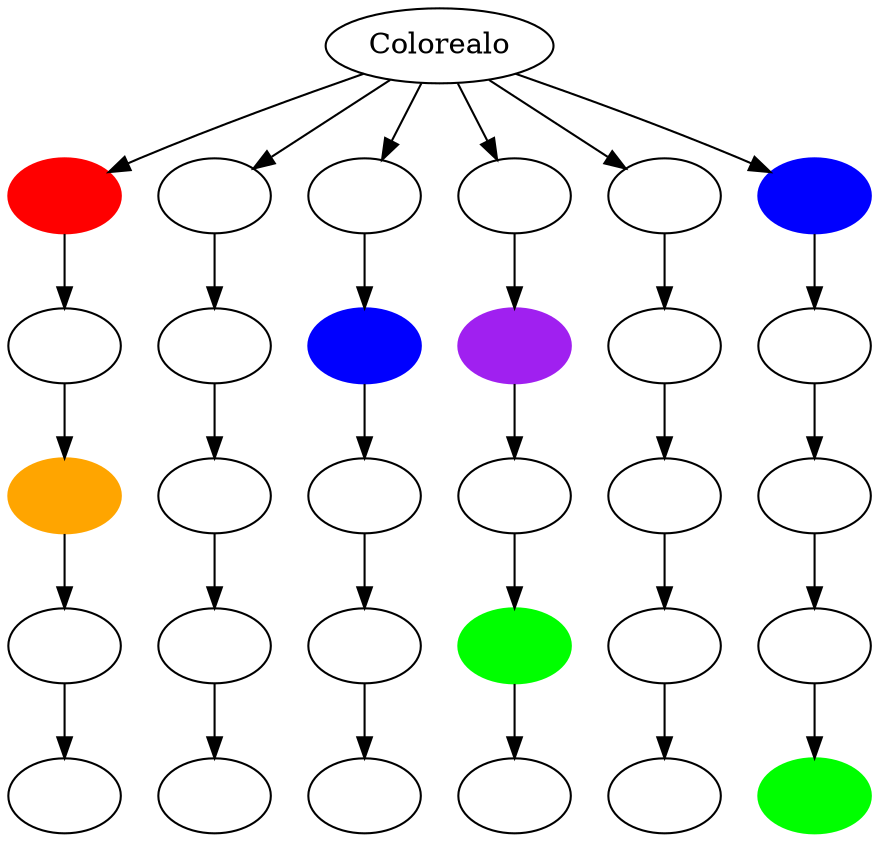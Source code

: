 digraph G {
"senales_Coloreado" [label="Colorealo", shape=ellipse, color=black];
"senales_Coloreado_item_1_1" [label=" ", shape=ellipse,color=red,style=filled,fillcolor=red];
"senales_Coloreado" -> "senales_Coloreado_item_1_1";
"senales_Coloreado_item_2_1" [label=" ", shape=ellipse, color=black];
"senales_Coloreado_item_1_1" -> "senales_Coloreado_item_2_1";
"senales_Coloreado_item_3_1" [label=" ", shape=ellipse,color=orange,style=filled,fillcolor=orange];
"senales_Coloreado_item_2_1" -> "senales_Coloreado_item_3_1";
"senales_Coloreado_item_4_1" [label=" ", shape=ellipse, color=black];
"senales_Coloreado_item_3_1" -> "senales_Coloreado_item_4_1";
"senales_Coloreado_item_5_1" [label=" ", shape=ellipse, color=black];
"senales_Coloreado_item_4_1" -> "senales_Coloreado_item_5_1";
"senales_Coloreado_item_1_2" [label=" ", shape=ellipse, color=black];
"senales_Coloreado" -> "senales_Coloreado_item_1_2";
"senales_Coloreado_item_2_2" [label=" ", shape=ellipse, color=black];
"senales_Coloreado_item_1_2" -> "senales_Coloreado_item_2_2";
"senales_Coloreado_item_3_2" [label=" ", shape=ellipse, color=black];
"senales_Coloreado_item_2_2" -> "senales_Coloreado_item_3_2";
"senales_Coloreado_item_4_2" [label=" ", shape=ellipse, color=black];
"senales_Coloreado_item_3_2" -> "senales_Coloreado_item_4_2";
"senales_Coloreado_item_5_2" [label=" ", shape=ellipse, color=black];
"senales_Coloreado_item_4_2" -> "senales_Coloreado_item_5_2";
"senales_Coloreado_item_1_3" [label=" ", shape=ellipse, color=black];
"senales_Coloreado" -> "senales_Coloreado_item_1_3";
"senales_Coloreado_item_2_3" [label=" ", shape=ellipse,color=blue,style=filled,fillcolor=blue];
"senales_Coloreado_item_1_3" -> "senales_Coloreado_item_2_3";
"senales_Coloreado_item_3_3" [label=" ", shape=ellipse, color=black];
"senales_Coloreado_item_2_3" -> "senales_Coloreado_item_3_3";
"senales_Coloreado_item_4_3" [label=" ", shape=ellipse, color=black];
"senales_Coloreado_item_3_3" -> "senales_Coloreado_item_4_3";
"senales_Coloreado_item_5_3" [label=" ", shape=ellipse, color=black];
"senales_Coloreado_item_4_3" -> "senales_Coloreado_item_5_3";
"senales_Coloreado_item_1_4" [label=" ", shape=ellipse, color=black];
"senales_Coloreado" -> "senales_Coloreado_item_1_4";
"senales_Coloreado_item_2_4" [label=" ", shape=ellipse,color=purple,style=filled,fillcolor=purple];
"senales_Coloreado_item_1_4" -> "senales_Coloreado_item_2_4";
"senales_Coloreado_item_3_4" [label=" ", shape=ellipse, color=black];
"senales_Coloreado_item_2_4" -> "senales_Coloreado_item_3_4";
"senales_Coloreado_item_4_4" [label=" ", shape=ellipse,color=green,style=filled,fillcolor=green];
"senales_Coloreado_item_3_4" -> "senales_Coloreado_item_4_4";
"senales_Coloreado_item_5_4" [label=" ", shape=ellipse, color=black];
"senales_Coloreado_item_4_4" -> "senales_Coloreado_item_5_4";
"senales_Coloreado_item_1_5" [label=" ", shape=ellipse, color=black];
"senales_Coloreado" -> "senales_Coloreado_item_1_5";
"senales_Coloreado_item_2_5" [label=" ", shape=ellipse, color=black];
"senales_Coloreado_item_1_5" -> "senales_Coloreado_item_2_5";
"senales_Coloreado_item_3_5" [label=" ", shape=ellipse, color=black];
"senales_Coloreado_item_2_5" -> "senales_Coloreado_item_3_5";
"senales_Coloreado_item_4_5" [label=" ", shape=ellipse, color=black];
"senales_Coloreado_item_3_5" -> "senales_Coloreado_item_4_5";
"senales_Coloreado_item_5_5" [label=" ", shape=ellipse, color=black];
"senales_Coloreado_item_4_5" -> "senales_Coloreado_item_5_5";
"senales_Coloreado_item_1_6" [label=" ", shape=ellipse,color=blue,style=filled,fillcolor=blue];
"senales_Coloreado" -> "senales_Coloreado_item_1_6";
"senales_Coloreado_item_2_6" [label=" ", shape=ellipse, color=black];
"senales_Coloreado_item_1_6" -> "senales_Coloreado_item_2_6";
"senales_Coloreado_item_3_6" [label=" ", shape=ellipse, color=black];
"senales_Coloreado_item_2_6" -> "senales_Coloreado_item_3_6";
"senales_Coloreado_item_4_6" [label=" ", shape=ellipse, color=black];
"senales_Coloreado_item_3_6" -> "senales_Coloreado_item_4_6";
"senales_Coloreado_item_5_6" [label=" ", shape=ellipse,color=green,style=filled,fillcolor=green];
"senales_Coloreado_item_4_6" -> "senales_Coloreado_item_5_6";
}
